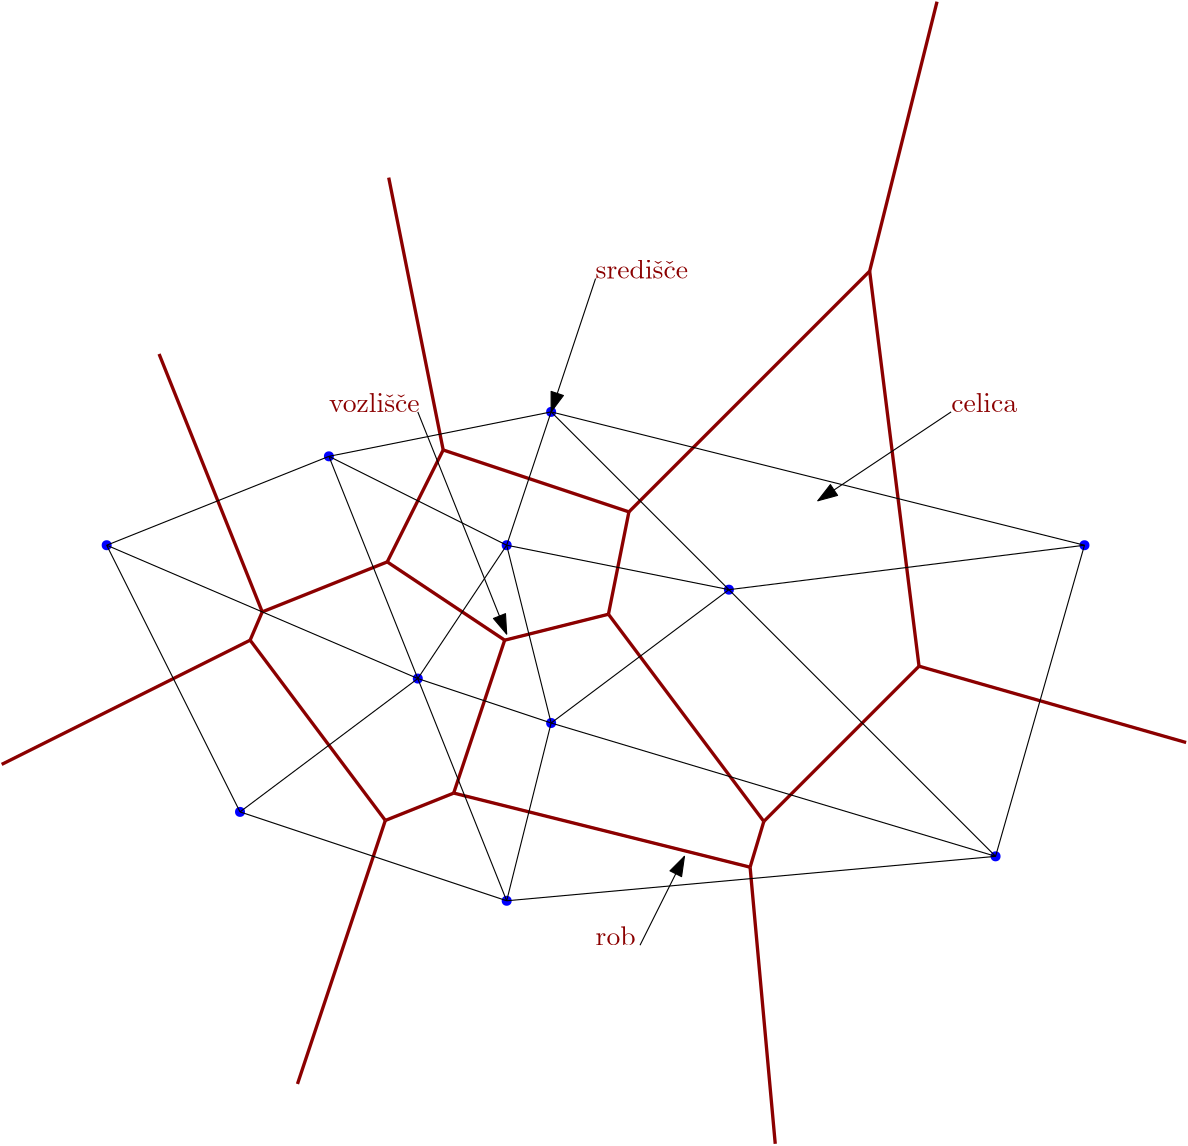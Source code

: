 <?xml version="1.0"?>
<!DOCTYPE ipe SYSTEM "ipe.dtd">
<ipe version="70107" creator="Ipe 7.2.2">
<info created="D:20160617113227" modified="D:20160617154036"/>
<preamble>\usepackage[utf8]{inputenc}</preamble>
<ipestyle name="basic">
<symbol name="arrow/arc(spx)">
<path stroke="sym-stroke" fill="sym-stroke" pen="sym-pen">
0 0 m
-1 0.333 l
-1 -0.333 l
h
</path>
</symbol>
<symbol name="arrow/farc(spx)">
<path stroke="sym-stroke" fill="white" pen="sym-pen">
0 0 m
-1 0.333 l
-1 -0.333 l
h
</path>
</symbol>
<symbol name="arrow/ptarc(spx)">
<path stroke="sym-stroke" fill="sym-stroke" pen="sym-pen">
0 0 m
-1 0.333 l
-0.8 0 l
-1 -0.333 l
h
</path>
</symbol>
<symbol name="arrow/fptarc(spx)">
<path stroke="sym-stroke" fill="white" pen="sym-pen">
0 0 m
-1 0.333 l
-0.8 0 l
-1 -0.333 l
h
</path>
</symbol>
<symbol name="mark/circle(sx)" transformations="translations">
<path fill="sym-stroke">
0.6 0 0 0.6 0 0 e
0.4 0 0 0.4 0 0 e
</path>
</symbol>
<symbol name="mark/disk(sx)" transformations="translations">
<path fill="sym-stroke">
0.6 0 0 0.6 0 0 e
</path>
</symbol>
<symbol name="mark/fdisk(sfx)" transformations="translations">
<group>
<path fill="sym-fill">
0.5 0 0 0.5 0 0 e
</path>
<path fill="sym-stroke" fillrule="eofill">
0.6 0 0 0.6 0 0 e
0.4 0 0 0.4 0 0 e
</path>
</group>
</symbol>
<symbol name="mark/box(sx)" transformations="translations">
<path fill="sym-stroke" fillrule="eofill">
-0.6 -0.6 m
0.6 -0.6 l
0.6 0.6 l
-0.6 0.6 l
h
-0.4 -0.4 m
0.4 -0.4 l
0.4 0.4 l
-0.4 0.4 l
h
</path>
</symbol>
<symbol name="mark/square(sx)" transformations="translations">
<path fill="sym-stroke">
-0.6 -0.6 m
0.6 -0.6 l
0.6 0.6 l
-0.6 0.6 l
h
</path>
</symbol>
<symbol name="mark/fsquare(sfx)" transformations="translations">
<group>
<path fill="sym-fill">
-0.5 -0.5 m
0.5 -0.5 l
0.5 0.5 l
-0.5 0.5 l
h
</path>
<path fill="sym-stroke" fillrule="eofill">
-0.6 -0.6 m
0.6 -0.6 l
0.6 0.6 l
-0.6 0.6 l
h
-0.4 -0.4 m
0.4 -0.4 l
0.4 0.4 l
-0.4 0.4 l
h
</path>
</group>
</symbol>
<symbol name="mark/cross(sx)" transformations="translations">
<group>
<path fill="sym-stroke">
-0.43 -0.57 m
0.57 0.43 l
0.43 0.57 l
-0.57 -0.43 l
h
</path>
<path fill="sym-stroke">
-0.43 0.57 m
0.57 -0.43 l
0.43 -0.57 l
-0.57 0.43 l
h
</path>
</group>
</symbol>
<symbol name="arrow/fnormal(spx)">
<path stroke="sym-stroke" fill="white" pen="sym-pen">
0 0 m
-1 0.333 l
-1 -0.333 l
h
</path>
</symbol>
<symbol name="arrow/pointed(spx)">
<path stroke="sym-stroke" fill="sym-stroke" pen="sym-pen">
0 0 m
-1 0.333 l
-0.8 0 l
-1 -0.333 l
h
</path>
</symbol>
<symbol name="arrow/fpointed(spx)">
<path stroke="sym-stroke" fill="white" pen="sym-pen">
0 0 m
-1 0.333 l
-0.8 0 l
-1 -0.333 l
h
</path>
</symbol>
<symbol name="arrow/linear(spx)">
<path stroke="sym-stroke" pen="sym-pen">
-1 0.333 m
0 0 l
-1 -0.333 l
</path>
</symbol>
<symbol name="arrow/fdouble(spx)">
<path stroke="sym-stroke" fill="white" pen="sym-pen">
0 0 m
-1 0.333 l
-1 -0.333 l
h
-1 0 m
-2 0.333 l
-2 -0.333 l
h
</path>
</symbol>
<symbol name="arrow/double(spx)">
<path stroke="sym-stroke" fill="sym-stroke" pen="sym-pen">
0 0 m
-1 0.333 l
-1 -0.333 l
h
-1 0 m
-2 0.333 l
-2 -0.333 l
h
</path>
</symbol>
<pen name="heavier" value="0.8"/>
<pen name="fat" value="1.2"/>
<pen name="ultrafat" value="2"/>
<symbolsize name="large" value="5"/>
<symbolsize name="small" value="2"/>
<symbolsize name="tiny" value="1.1"/>
<arrowsize name="large" value="10"/>
<arrowsize name="small" value="5"/>
<arrowsize name="tiny" value="3"/>
<color name="red" value="1 0 0"/>
<color name="green" value="0 1 0"/>
<color name="blue" value="0 0 1"/>
<color name="yellow" value="1 1 0"/>
<color name="orange" value="1 0.647 0"/>
<color name="gold" value="1 0.843 0"/>
<color name="purple" value="0.627 0.125 0.941"/>
<color name="gray" value="0.745"/>
<color name="brown" value="0.647 0.165 0.165"/>
<color name="navy" value="0 0 0.502"/>
<color name="pink" value="1 0.753 0.796"/>
<color name="seagreen" value="0.18 0.545 0.341"/>
<color name="turquoise" value="0.251 0.878 0.816"/>
<color name="violet" value="0.933 0.51 0.933"/>
<color name="darkblue" value="0 0 0.545"/>
<color name="darkcyan" value="0 0.545 0.545"/>
<color name="darkgray" value="0.663"/>
<color name="darkgreen" value="0 0.392 0"/>
<color name="darkmagenta" value="0.545 0 0.545"/>
<color name="darkorange" value="1 0.549 0"/>
<color name="darkred" value="0.545 0 0"/>
<color name="lightblue" value="0.678 0.847 0.902"/>
<color name="lightcyan" value="0.878 1 1"/>
<color name="lightgray" value="0.827"/>
<color name="lightgreen" value="0.565 0.933 0.565"/>
<color name="lightyellow" value="1 1 0.878"/>
<dashstyle name="dashed" value="[4] 0"/>
<dashstyle name="dotted" value="[1 3] 0"/>
<dashstyle name="dash dotted" value="[4 2 1 2] 0"/>
<dashstyle name="dash dot dotted" value="[4 2 1 2 1 2] 0"/>
<textsize name="large" value="\large"/>
<textsize name="Large" value="\Large"/>
<textsize name="LARGE" value="\LARGE"/>
<textsize name="huge" value="\huge"/>
<textsize name="Huge" value="\Huge"/>
<textsize name="small" value="\small"/>
<textsize name="footnote" value="\footnotesize"/>
<textsize name="tiny" value="\tiny"/>
<textstyle name="center" begin="\begin{center}" end="\end{center}"/>
<textstyle name="itemize" begin="\begin{itemize}" end="\end{itemize}"/>
<textstyle name="item" begin="\begin{itemize}\item{}" end="\end{itemize}"/>
<gridsize name="4 pts" value="4"/>
<gridsize name="8 pts (~3 mm)" value="8"/>
<gridsize name="16 pts (~6 mm)" value="16"/>
<gridsize name="32 pts (~12 mm)" value="32"/>
<gridsize name="10 pts (~3.5 mm)" value="10"/>
<gridsize name="20 pts (~7 mm)" value="20"/>
<gridsize name="14 pts (~5 mm)" value="14"/>
<gridsize name="28 pts (~10 mm)" value="28"/>
<gridsize name="56 pts (~20 mm)" value="56"/>
<anglesize name="90 deg" value="90"/>
<anglesize name="60 deg" value="60"/>
<anglesize name="45 deg" value="45"/>
<anglesize name="30 deg" value="30"/>
<anglesize name="22.5 deg" value="22.5"/>
<opacity name="10%" value="0.1"/>
<opacity name="30%" value="0.3"/>
<opacity name="50%" value="0.5"/>
<opacity name="75%" value="0.75"/>
<tiling name="falling" angle="-60" step="4" width="1"/>
<tiling name="rising" angle="30" step="4" width="1"/>
</ipestyle>
<page>
<layer name="alpha"/>
<view layers="alpha" active="alpha"/>
<use layer="alpha" matrix="1 0 0 1 0 -64" name="mark/disk(sx)" pos="160 688" size="normal" stroke="blue"/>
<use matrix="1 0 0 1 0 -64" name="mark/disk(sx)" pos="304 688" size="normal" stroke="blue"/>
<use matrix="1 0 0 1 0 -64" name="mark/disk(sx)" pos="320 624" size="normal" stroke="blue"/>
<use matrix="1 0 0 1 0 -64" name="mark/disk(sx)" pos="512 688" size="normal" stroke="blue"/>
<use matrix="1 0 0 1 0 -64" name="mark/disk(sx)" pos="320 736" size="normal" stroke="blue"/>
<use matrix="1 0 0 1 0 -64" name="mark/disk(sx)" pos="384 672" size="normal" stroke="blue"/>
<use matrix="1 0 0 1 0 -64" name="mark/disk(sx)" pos="272 640" size="normal" stroke="blue"/>
<use matrix="1 0 0 1 0 -64" name="mark/disk(sx)" pos="208 592" size="normal" stroke="blue"/>
<use matrix="1 0 0 1 0 -64" name="mark/disk(sx)" pos="304 560" size="normal" stroke="blue"/>
<use matrix="1 0 0 1 0 -64" name="mark/disk(sx)" pos="480 576" size="normal" stroke="blue"/>
<use matrix="1 0 0 1 0 -64" name="mark/disk(sx)" pos="240 720" size="normal" stroke="blue"/>
<group>
<path stroke="darkred" pen="fat">
434.667 722.667 m
458.92 819.681 l
</path>
<path stroke="darkred" pen="fat">
434.667 722.667 m
452.444 580.444 l
</path>
<path stroke="darkred" pen="fat">
434.667 722.667 m
348 636 l
</path>
<path stroke="darkred" pen="fat">
452.444 580.444 m
548.597 552.972 l
</path>
<path stroke="darkred" pen="fat">
452.444 580.444 m
396.571 524.571 l
</path>
<path stroke="darkred" pen="fat">
211.636 589.818 m
216 600 l
</path>
<path stroke="darkred" pen="fat">
211.636 589.818 m
122.194 545.097 l
</path>
<path stroke="darkred" pen="fat">
211.636 589.818 m
260.308 524.923 l
</path>
<path stroke="darkred" pen="fat">
260.308 524.923 m
284.923 534.769 l
</path>
<path stroke="darkred" pen="fat">
260.308 524.923 m
228.685 430.055 l
</path>
<path stroke="darkred" pen="fat">
216 600 m
178.861 692.848 l
</path>
<path stroke="darkred" pen="fat">
216 600 m
261 618 l
</path>
<path stroke="darkred" pen="fat">
284.923 534.769 m
391.628 508.093 l
</path>
<path stroke="darkred" pen="fat">
284.923 534.769 m
303.273 589.818 l
</path>
<path stroke="darkred" pen="fat">
391.628 508.093 m
400.681 408.504 l
</path>
<path stroke="darkred" pen="fat">
391.628 508.093 m
396.571 524.571 l
</path>
<path stroke="darkred" pen="fat">
396.571 524.571 m
340.632 599.158 l
</path>
<path stroke="darkred" pen="fat">
281.143 658.286 m
261.531 756.344 l
</path>
<path stroke="darkred" pen="fat">
281.143 658.286 m
348 636 l
</path>
<path stroke="darkred" pen="fat">
281.143 658.286 m
261 618 l
</path>
<path stroke="darkred" pen="fat">
261 618 m
303.273 589.818 l
</path>
<path stroke="darkred" pen="fat">
303.273 589.818 m
340.632 599.158 l
</path>
<path stroke="darkred" pen="fat">
348 636 m
340.632 599.158 l
</path>
</group>
<path stroke="black" fill="white" rarrow="normal/normal">
416 640 m
464 672 l
464 672 l
</path>
<text matrix="1 0 0 1 0 -16" transformations="translations" pos="464 688" stroke="darkred" type="label" width="23.8" height="6.918" depth="0" valign="baseline"> celica</text>
<path stroke="black" fill="white" rarrow="normal/normal">
320 672 m
336 720 l
336 720 l
</path>
<text matrix="1 0 0 1 0 -16" transformations="translations" pos="336 736" stroke="darkred" type="label" width="33.347" height="6.918" depth="0" valign="baseline">središče</text>
<path stroke="black" fill="white" rarrow="normal/normal">
368 512 m
352 480 l
352 480 l
</path>
<text transformations="translations" pos="336 480" stroke="darkred" type="label" width="14.418" height="6.918" depth="0" valign="baseline">rob</text>
<path stroke="black" fill="white" rarrow="normal/normal">
304 592 m
272 672 l
272 672 l
</path>
<text matrix="1 0 0 1 0 -16" transformations="translations" pos="240 688" stroke="darkred" type="label" width="32.711" height="6.918" depth="0" valign="baseline">vozlišče</text>
<group>
<path stroke="black">
240 656 m
272 576 l
</path>
<path stroke="black">
240 656 m
320 672 l
</path>
<path stroke="black">
240 656 m
304 624 l
</path>
<path stroke="black">
240 656 m
160 624 l
</path>
<path stroke="black">
480 512 m
304 496 l
</path>
<path stroke="black">
480 512 m
384 608 l
</path>
<path stroke="black">
480 512 m
512 624 l
</path>
<path stroke="black">
480 512 m
320 560 l
</path>
<path stroke="black">
304 496 m
208 528 l
</path>
<path stroke="black">
304 496 m
272 576 l
</path>
<path stroke="black">
304 496 m
320 560 l
</path>
<path stroke="black">
208 528 m
272 576 l
</path>
<path stroke="black">
208 528 m
160 624 l
</path>
<path stroke="black">
272 576 m
320 560 l
</path>
<path stroke="black">
272 576 m
304 624 l
</path>
<path stroke="black">
272 576 m
160 624 l
</path>
<path stroke="black">
384 608 m
320 672 l
</path>
<path stroke="black">
384 608 m
512 624 l
</path>
<path stroke="black">
384 608 m
320 560 l
</path>
<path stroke="black">
384 608 m
304 624 l
</path>
<path stroke="black">
320 672 m
512 624 l
</path>
<path stroke="black">
320 672 m
304 624 l
</path>
<path stroke="black">
320 560 m
304 624 l
</path>
</group>
</page>
</ipe>
